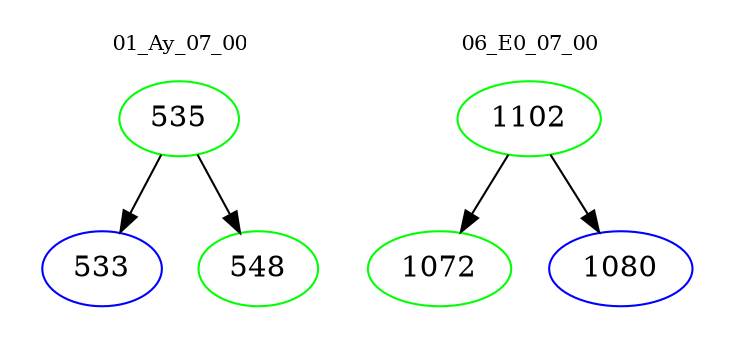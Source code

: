 digraph{
subgraph cluster_0 {
color = white
label = "01_Ay_07_00";
fontsize=10;
T0_535 [label="535", color="green"]
T0_535 -> T0_533 [color="black"]
T0_533 [label="533", color="blue"]
T0_535 -> T0_548 [color="black"]
T0_548 [label="548", color="green"]
}
subgraph cluster_1 {
color = white
label = "06_E0_07_00";
fontsize=10;
T1_1102 [label="1102", color="green"]
T1_1102 -> T1_1072 [color="black"]
T1_1072 [label="1072", color="green"]
T1_1102 -> T1_1080 [color="black"]
T1_1080 [label="1080", color="blue"]
}
}
